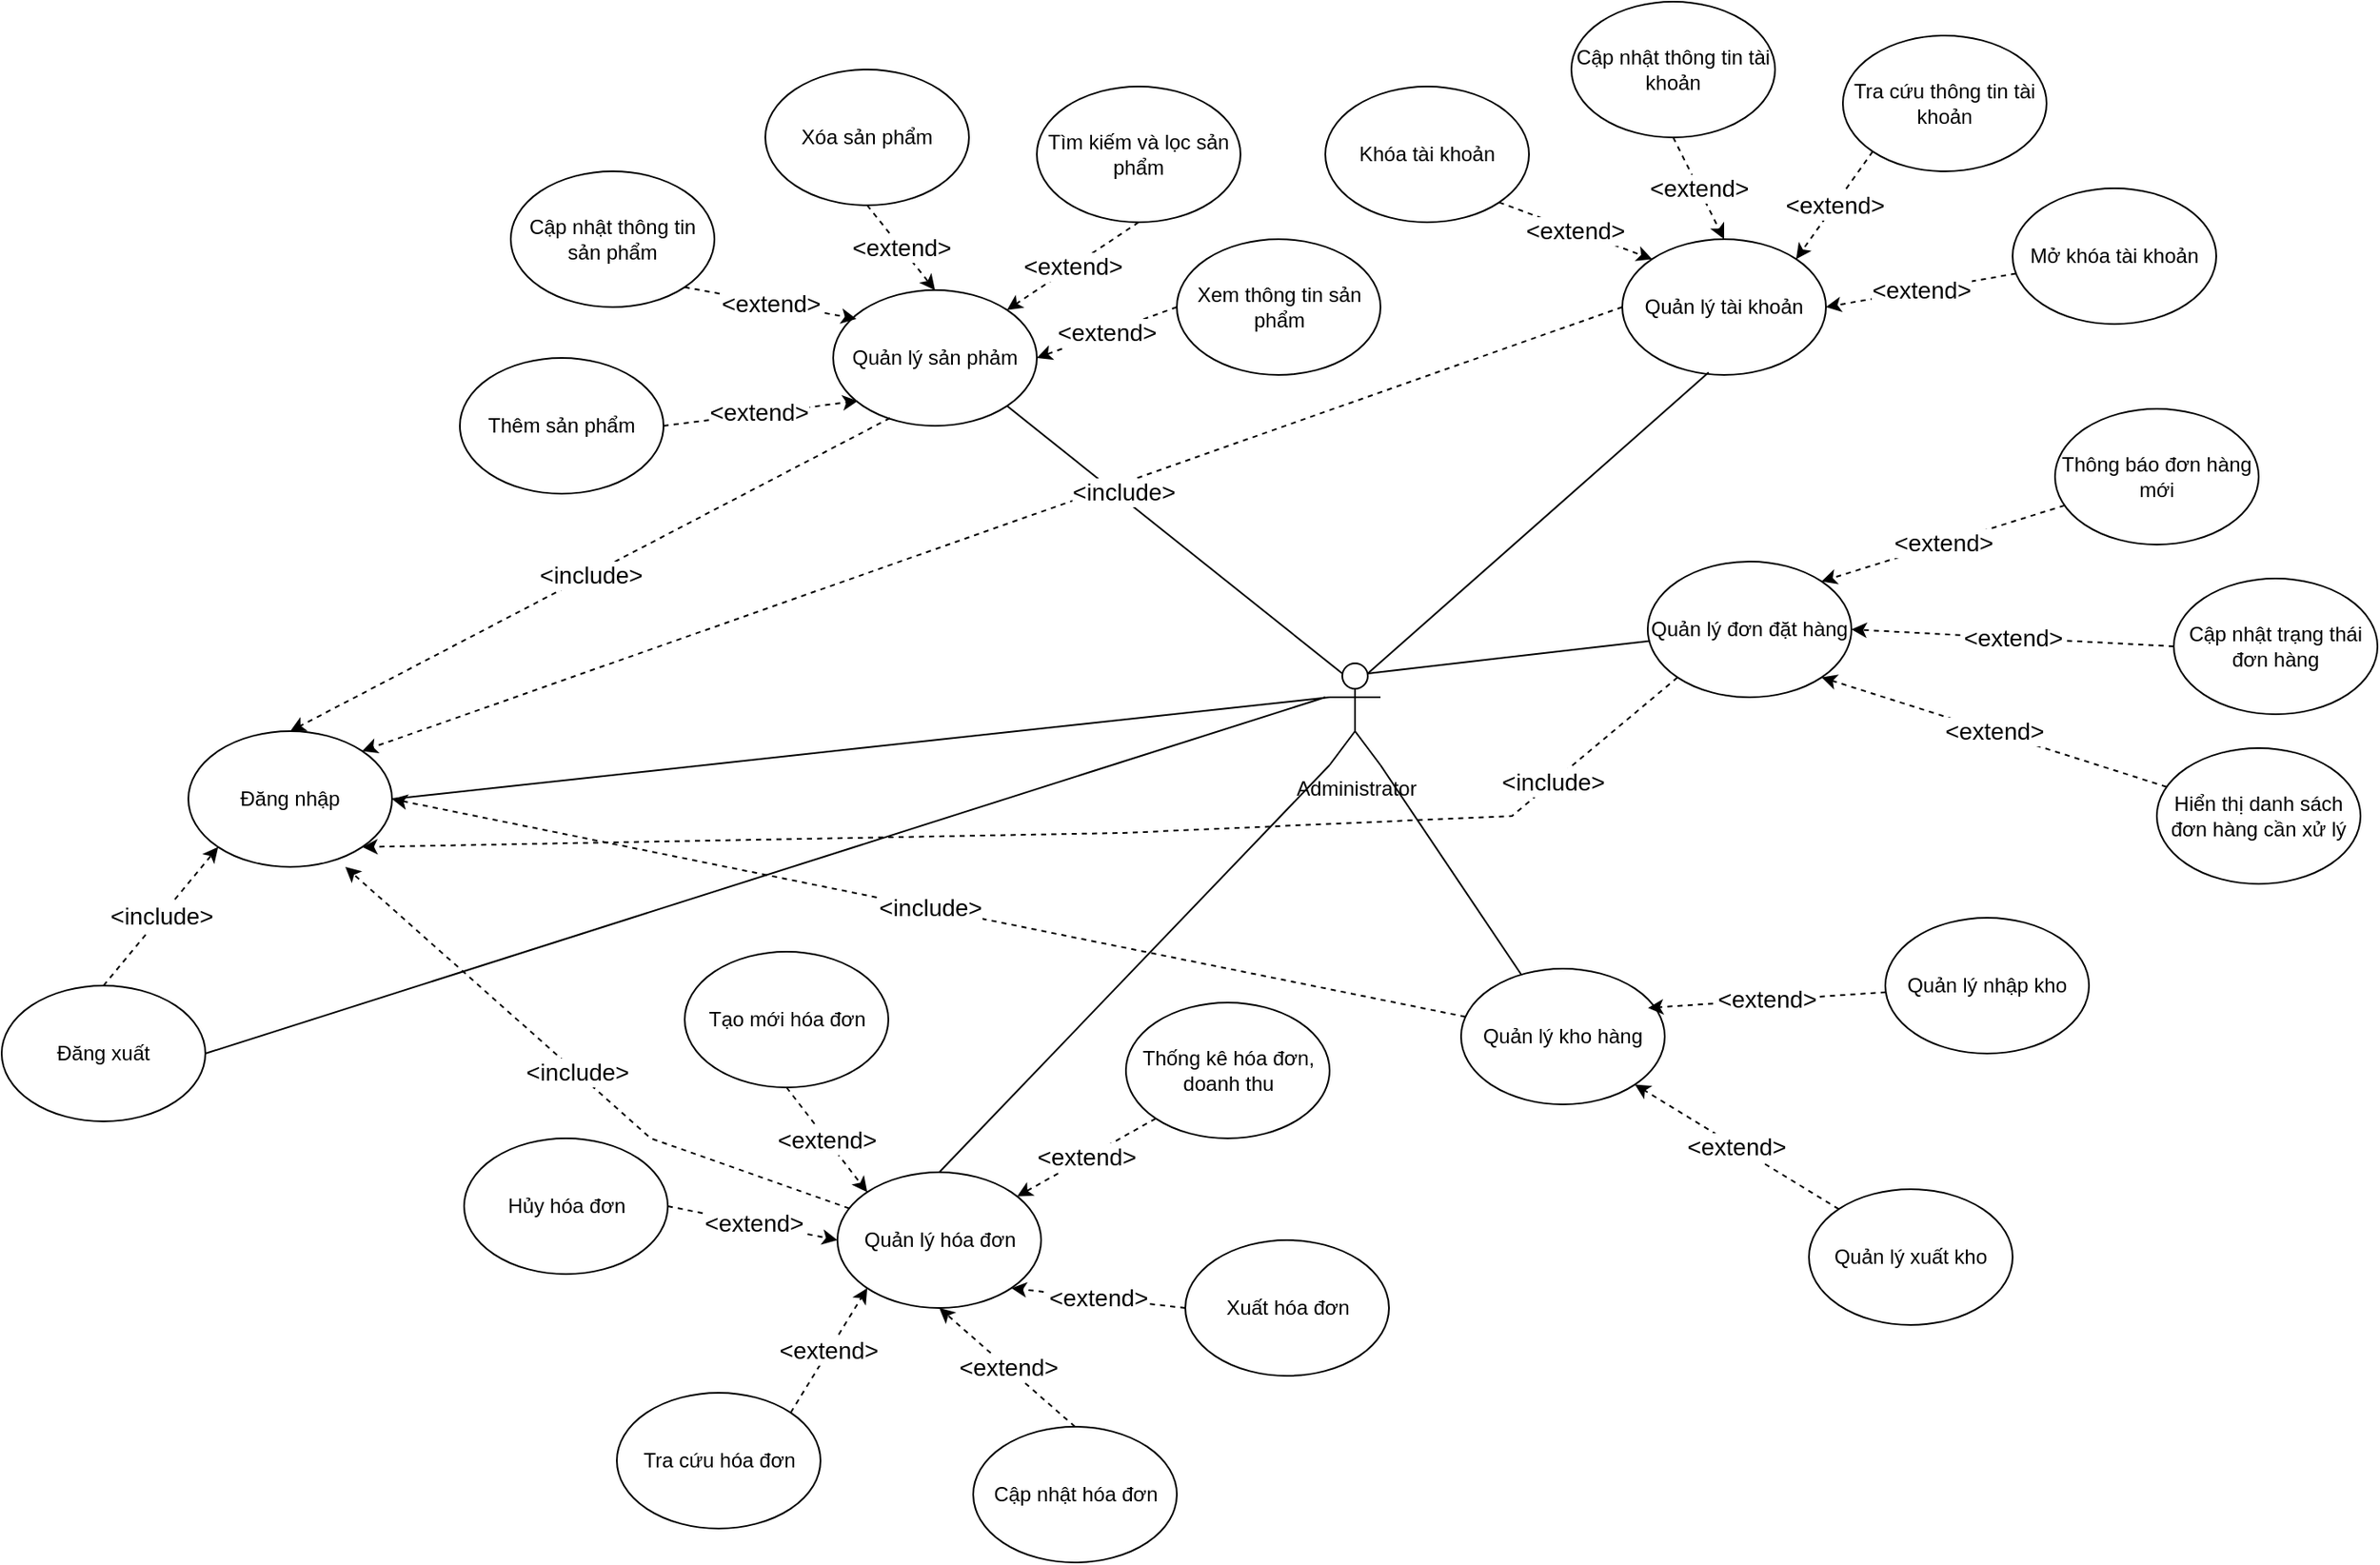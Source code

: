 <mxfile version="26.0.4">
  <diagram name="Page-1" id="j1cGELcyKZ1SN7hPPT6H">
    <mxGraphModel dx="1854" dy="598" grid="1" gridSize="10" guides="1" tooltips="1" connect="1" arrows="1" fold="1" page="1" pageScale="1" pageWidth="850" pageHeight="1100" math="0" shadow="0">
      <root>
        <mxCell id="0" />
        <mxCell id="1" parent="0" />
        <mxCell id="kPocjmI_fxd54AzkwtQ3-2" value="Administrator" style="shape=umlActor;verticalLabelPosition=bottom;verticalAlign=top;html=1;outlineConnect=0;" parent="1" vertex="1">
          <mxGeometry x="462.5" y="980" width="30" height="60" as="geometry" />
        </mxCell>
        <mxCell id="kPocjmI_fxd54AzkwtQ3-3" value="" style="endArrow=none;html=1;rounded=0;exitX=0;exitY=0.333;exitDx=0;exitDy=0;exitPerimeter=0;entryX=1;entryY=0.5;entryDx=0;entryDy=0;" parent="1" source="kPocjmI_fxd54AzkwtQ3-2" target="kPocjmI_fxd54AzkwtQ3-4" edge="1">
          <mxGeometry width="50" height="50" relative="1" as="geometry">
            <mxPoint x="160" y="940" as="sourcePoint" />
            <mxPoint x="400" y="930" as="targetPoint" />
            <Array as="points" />
          </mxGeometry>
        </mxCell>
        <mxCell id="kPocjmI_fxd54AzkwtQ3-4" value="Đăng nhập" style="ellipse;whiteSpace=wrap;html=1;" parent="1" vertex="1">
          <mxGeometry x="-210" y="1020" width="120" height="80" as="geometry" />
        </mxCell>
        <mxCell id="zXD2SMm_LBqsyfpl97Um-1" value="Quản lý sản phảm" style="ellipse;whiteSpace=wrap;html=1;" parent="1" vertex="1">
          <mxGeometry x="170" y="760" width="120" height="80" as="geometry" />
        </mxCell>
        <mxCell id="zXD2SMm_LBqsyfpl97Um-2" value="Quản lý tài khoản" style="ellipse;whiteSpace=wrap;html=1;" parent="1" vertex="1">
          <mxGeometry x="635" y="730" width="120" height="80" as="geometry" />
        </mxCell>
        <mxCell id="zXD2SMm_LBqsyfpl97Um-3" value="Quản lý hóa đơn" style="ellipse;whiteSpace=wrap;html=1;" parent="1" vertex="1">
          <mxGeometry x="172.5" y="1280" width="120" height="80" as="geometry" />
        </mxCell>
        <mxCell id="zXD2SMm_LBqsyfpl97Um-4" value="Quản lý kho hàng" style="ellipse;whiteSpace=wrap;html=1;" parent="1" vertex="1">
          <mxGeometry x="540" y="1160" width="120" height="80" as="geometry" />
        </mxCell>
        <mxCell id="zXD2SMm_LBqsyfpl97Um-5" value="Cập nhật thông tin tài khoản" style="ellipse;whiteSpace=wrap;html=1;" parent="1" vertex="1">
          <mxGeometry x="605" y="590" width="120" height="80" as="geometry" />
        </mxCell>
        <mxCell id="zXD2SMm_LBqsyfpl97Um-6" value="Tra cứu thông tin tài khoản" style="ellipse;whiteSpace=wrap;html=1;" parent="1" vertex="1">
          <mxGeometry x="765" y="610" width="120" height="80" as="geometry" />
        </mxCell>
        <mxCell id="zXD2SMm_LBqsyfpl97Um-10" value="" style="endArrow=none;html=1;rounded=0;entryX=0.424;entryY=0.982;entryDx=0;entryDy=0;entryPerimeter=0;exitX=0.75;exitY=0.1;exitDx=0;exitDy=0;exitPerimeter=0;" parent="1" source="kPocjmI_fxd54AzkwtQ3-2" target="zXD2SMm_LBqsyfpl97Um-2" edge="1">
          <mxGeometry width="50" height="50" relative="1" as="geometry">
            <mxPoint x="462.5" y="856" as="sourcePoint" />
            <mxPoint x="670" y="770" as="targetPoint" />
          </mxGeometry>
        </mxCell>
        <mxCell id="zXD2SMm_LBqsyfpl97Um-12" value="" style="endArrow=none;html=1;rounded=0;exitX=0.25;exitY=0.1;exitDx=0;exitDy=0;exitPerimeter=0;entryX=1;entryY=1;entryDx=0;entryDy=0;" parent="1" source="kPocjmI_fxd54AzkwtQ3-2" target="zXD2SMm_LBqsyfpl97Um-1" edge="1">
          <mxGeometry width="50" height="50" relative="1" as="geometry">
            <mxPoint x="209" y="890" as="sourcePoint" />
            <mxPoint x="300" y="790" as="targetPoint" />
          </mxGeometry>
        </mxCell>
        <mxCell id="zXD2SMm_LBqsyfpl97Um-14" value="" style="endArrow=none;html=1;rounded=0;entryX=1;entryY=1;entryDx=0;entryDy=0;entryPerimeter=0;" parent="1" source="zXD2SMm_LBqsyfpl97Um-4" target="kPocjmI_fxd54AzkwtQ3-2" edge="1">
          <mxGeometry width="50" height="50" relative="1" as="geometry">
            <mxPoint x="590" y="1077" as="sourcePoint" />
            <mxPoint x="731" y="950" as="targetPoint" />
          </mxGeometry>
        </mxCell>
        <mxCell id="zXD2SMm_LBqsyfpl97Um-15" value="" style="endArrow=none;html=1;rounded=0;entryX=0;entryY=1;entryDx=0;entryDy=0;entryPerimeter=0;exitX=0.5;exitY=0;exitDx=0;exitDy=0;" parent="1" source="zXD2SMm_LBqsyfpl97Um-3" target="kPocjmI_fxd54AzkwtQ3-2" edge="1">
          <mxGeometry width="50" height="50" relative="1" as="geometry">
            <mxPoint x="300" y="1060" as="sourcePoint" />
            <mxPoint x="425" y="950" as="targetPoint" />
          </mxGeometry>
        </mxCell>
        <mxCell id="zXD2SMm_LBqsyfpl97Um-16" value="Mở khóa tài khoản" style="ellipse;whiteSpace=wrap;html=1;" parent="1" vertex="1">
          <mxGeometry x="865" y="700" width="120" height="80" as="geometry" />
        </mxCell>
        <mxCell id="zXD2SMm_LBqsyfpl97Um-17" value="Khóa tài khoản" style="ellipse;whiteSpace=wrap;html=1;" parent="1" vertex="1">
          <mxGeometry x="460" y="640" width="120" height="80" as="geometry" />
        </mxCell>
        <mxCell id="zXD2SMm_LBqsyfpl97Um-24" value="Cập nhật thông tin sản phẩm" style="ellipse;whiteSpace=wrap;html=1;" parent="1" vertex="1">
          <mxGeometry x="-20" y="690" width="120" height="80" as="geometry" />
        </mxCell>
        <mxCell id="zXD2SMm_LBqsyfpl97Um-25" value="Xóa sản phẩm" style="ellipse;whiteSpace=wrap;html=1;" parent="1" vertex="1">
          <mxGeometry x="130" y="630" width="120" height="80" as="geometry" />
        </mxCell>
        <mxCell id="zXD2SMm_LBqsyfpl97Um-26" value="Tìm kiếm và lọc sản phẩm" style="ellipse;whiteSpace=wrap;html=1;" parent="1" vertex="1">
          <mxGeometry x="290" y="640" width="120" height="80" as="geometry" />
        </mxCell>
        <mxCell id="zXD2SMm_LBqsyfpl97Um-27" value="Thêm sản phẩm" style="ellipse;whiteSpace=wrap;html=1;" parent="1" vertex="1">
          <mxGeometry x="-50" y="800" width="120" height="80" as="geometry" />
        </mxCell>
        <mxCell id="zXD2SMm_LBqsyfpl97Um-33" value="&amp;lt;extend&amp;gt;" style="html=1;labelBackgroundColor=#ffffff;startArrow=none;startFill=0;startSize=6;endArrow=classic;endFill=1;endSize=6;jettySize=auto;orthogonalLoop=1;strokeWidth=1;dashed=1;fontSize=14;rounded=0;exitX=1;exitY=0.5;exitDx=0;exitDy=0;" parent="1" source="zXD2SMm_LBqsyfpl97Um-27" edge="1">
          <mxGeometry x="-0.019" y="1" width="60" height="60" relative="1" as="geometry">
            <mxPoint x="121" y="860" as="sourcePoint" />
            <mxPoint x="184.563" y="825.33" as="targetPoint" />
            <mxPoint as="offset" />
          </mxGeometry>
        </mxCell>
        <mxCell id="zXD2SMm_LBqsyfpl97Um-34" value="&amp;lt;extend&amp;gt;" style="html=1;labelBackgroundColor=#ffffff;startArrow=none;startFill=0;startSize=6;endArrow=classic;endFill=1;endSize=6;jettySize=auto;orthogonalLoop=1;strokeWidth=1;dashed=1;fontSize=14;rounded=0;entryX=0.114;entryY=0.212;entryDx=0;entryDy=0;entryPerimeter=0;exitX=1;exitY=1;exitDx=0;exitDy=0;" parent="1" source="zXD2SMm_LBqsyfpl97Um-24" target="zXD2SMm_LBqsyfpl97Um-1" edge="1">
          <mxGeometry width="60" height="60" relative="1" as="geometry">
            <mxPoint x="100" y="790" as="sourcePoint" />
            <mxPoint x="160" y="730" as="targetPoint" />
          </mxGeometry>
        </mxCell>
        <mxCell id="zXD2SMm_LBqsyfpl97Um-35" value="&amp;lt;extend&amp;gt;" style="html=1;labelBackgroundColor=#ffffff;startArrow=none;startFill=0;startSize=6;endArrow=classic;endFill=1;endSize=6;jettySize=auto;orthogonalLoop=1;strokeWidth=1;dashed=1;fontSize=14;rounded=0;entryX=0.5;entryY=0;entryDx=0;entryDy=0;exitX=0.5;exitY=1;exitDx=0;exitDy=0;" parent="1" source="zXD2SMm_LBqsyfpl97Um-25" target="zXD2SMm_LBqsyfpl97Um-1" edge="1">
          <mxGeometry width="60" height="60" relative="1" as="geometry">
            <mxPoint x="200" y="760" as="sourcePoint" />
            <mxPoint x="260" y="700" as="targetPoint" />
          </mxGeometry>
        </mxCell>
        <mxCell id="zXD2SMm_LBqsyfpl97Um-36" value="&amp;lt;extend&amp;gt;" style="html=1;labelBackgroundColor=#ffffff;startArrow=none;startFill=0;startSize=6;endArrow=classic;endFill=1;endSize=6;jettySize=auto;orthogonalLoop=1;strokeWidth=1;dashed=1;fontSize=14;rounded=0;exitX=0.5;exitY=1;exitDx=0;exitDy=0;entryX=1;entryY=0;entryDx=0;entryDy=0;" parent="1" source="zXD2SMm_LBqsyfpl97Um-26" target="zXD2SMm_LBqsyfpl97Um-1" edge="1">
          <mxGeometry width="60" height="60" relative="1" as="geometry">
            <mxPoint x="340" y="800" as="sourcePoint" />
            <mxPoint x="400" y="740" as="targetPoint" />
          </mxGeometry>
        </mxCell>
        <mxCell id="zXD2SMm_LBqsyfpl97Um-37" value="&amp;lt;extend&amp;gt;" style="html=1;labelBackgroundColor=#ffffff;startArrow=none;startFill=0;startSize=6;endArrow=classic;endFill=1;endSize=6;jettySize=auto;orthogonalLoop=1;strokeWidth=1;dashed=1;fontSize=14;rounded=0;entryX=0;entryY=0;entryDx=0;entryDy=0;exitX=1;exitY=1;exitDx=0;exitDy=0;" parent="1" source="zXD2SMm_LBqsyfpl97Um-17" target="zXD2SMm_LBqsyfpl97Um-2" edge="1">
          <mxGeometry width="60" height="60" relative="1" as="geometry">
            <mxPoint x="555" y="780" as="sourcePoint" />
            <mxPoint x="615" y="720" as="targetPoint" />
          </mxGeometry>
        </mxCell>
        <mxCell id="zXD2SMm_LBqsyfpl97Um-38" value="&amp;lt;extend&amp;gt;" style="html=1;labelBackgroundColor=#ffffff;startArrow=none;startFill=0;startSize=6;endArrow=classic;endFill=1;endSize=6;jettySize=auto;orthogonalLoop=1;strokeWidth=1;dashed=1;fontSize=14;rounded=0;exitX=0.5;exitY=1;exitDx=0;exitDy=0;entryX=0.5;entryY=0;entryDx=0;entryDy=0;" parent="1" source="zXD2SMm_LBqsyfpl97Um-5" target="zXD2SMm_LBqsyfpl97Um-2" edge="1">
          <mxGeometry width="60" height="60" relative="1" as="geometry">
            <mxPoint x="675" y="720" as="sourcePoint" />
            <mxPoint x="735" y="660" as="targetPoint" />
          </mxGeometry>
        </mxCell>
        <mxCell id="zXD2SMm_LBqsyfpl97Um-39" value="&amp;lt;extend&amp;gt;" style="html=1;labelBackgroundColor=#ffffff;startArrow=none;startFill=0;startSize=6;endArrow=classic;endFill=1;endSize=6;jettySize=auto;orthogonalLoop=1;strokeWidth=1;dashed=1;fontSize=14;rounded=0;entryX=1;entryY=0;entryDx=0;entryDy=0;exitX=0;exitY=1;exitDx=0;exitDy=0;" parent="1" source="zXD2SMm_LBqsyfpl97Um-6" target="zXD2SMm_LBqsyfpl97Um-2" edge="1">
          <mxGeometry width="60" height="60" relative="1" as="geometry">
            <mxPoint x="745" y="700" as="sourcePoint" />
            <mxPoint x="795" y="690" as="targetPoint" />
          </mxGeometry>
        </mxCell>
        <mxCell id="zXD2SMm_LBqsyfpl97Um-40" value="&amp;lt;extend&amp;gt;" style="html=1;labelBackgroundColor=#ffffff;startArrow=none;startFill=0;startSize=6;endArrow=classic;endFill=1;endSize=6;jettySize=auto;orthogonalLoop=1;strokeWidth=1;dashed=1;fontSize=14;rounded=0;entryX=1;entryY=0.5;entryDx=0;entryDy=0;" parent="1" source="zXD2SMm_LBqsyfpl97Um-16" target="zXD2SMm_LBqsyfpl97Um-2" edge="1">
          <mxGeometry width="60" height="60" relative="1" as="geometry">
            <mxPoint x="745" y="850" as="sourcePoint" />
            <mxPoint x="805" y="790" as="targetPoint" />
          </mxGeometry>
        </mxCell>
        <mxCell id="zXD2SMm_LBqsyfpl97Um-41" value="Xem thông tin sản phẩm" style="ellipse;whiteSpace=wrap;html=1;" parent="1" vertex="1">
          <mxGeometry x="372.5" y="730" width="120" height="80" as="geometry" />
        </mxCell>
        <mxCell id="zXD2SMm_LBqsyfpl97Um-42" value="&amp;lt;extend&amp;gt;" style="html=1;labelBackgroundColor=#ffffff;startArrow=none;startFill=0;startSize=6;endArrow=classic;endFill=1;endSize=6;jettySize=auto;orthogonalLoop=1;strokeWidth=1;dashed=1;fontSize=14;rounded=0;entryX=1;entryY=0.5;entryDx=0;entryDy=0;exitX=0;exitY=0.5;exitDx=0;exitDy=0;" parent="1" source="zXD2SMm_LBqsyfpl97Um-41" target="zXD2SMm_LBqsyfpl97Um-1" edge="1">
          <mxGeometry width="60" height="60" relative="1" as="geometry">
            <mxPoint x="160" y="890" as="sourcePoint" />
            <mxPoint x="220" y="830" as="targetPoint" />
          </mxGeometry>
        </mxCell>
        <mxCell id="zXD2SMm_LBqsyfpl97Um-43" value="Tạo mới hóa đơn" style="ellipse;whiteSpace=wrap;html=1;" parent="1" vertex="1">
          <mxGeometry x="82.5" y="1150" width="120" height="80" as="geometry" />
        </mxCell>
        <mxCell id="zXD2SMm_LBqsyfpl97Um-44" value="Xuất hóa đơn" style="ellipse;whiteSpace=wrap;html=1;" parent="1" vertex="1">
          <mxGeometry x="377.5" y="1320" width="120" height="80" as="geometry" />
        </mxCell>
        <mxCell id="zXD2SMm_LBqsyfpl97Um-45" value="Tra cứu hóa đơn" style="ellipse;whiteSpace=wrap;html=1;" parent="1" vertex="1">
          <mxGeometry x="42.5" y="1410" width="120" height="80" as="geometry" />
        </mxCell>
        <mxCell id="zXD2SMm_LBqsyfpl97Um-46" value="Cập nhật hóa đơn" style="ellipse;whiteSpace=wrap;html=1;" parent="1" vertex="1">
          <mxGeometry x="252.5" y="1430" width="120" height="80" as="geometry" />
        </mxCell>
        <mxCell id="zXD2SMm_LBqsyfpl97Um-47" value="Thống kê hóa đơn, doanh thu" style="ellipse;whiteSpace=wrap;html=1;" parent="1" vertex="1">
          <mxGeometry x="342.5" y="1180" width="120" height="80" as="geometry" />
        </mxCell>
        <mxCell id="zXD2SMm_LBqsyfpl97Um-48" value="Hủy hóa đơn" style="ellipse;whiteSpace=wrap;html=1;" parent="1" vertex="1">
          <mxGeometry x="-47.5" y="1260" width="120" height="80" as="geometry" />
        </mxCell>
        <mxCell id="zXD2SMm_LBqsyfpl97Um-55" value="&amp;lt;extend&amp;gt;" style="html=1;labelBackgroundColor=#ffffff;startArrow=none;startFill=0;startSize=6;endArrow=classic;endFill=1;endSize=6;jettySize=auto;orthogonalLoop=1;strokeWidth=1;dashed=1;fontSize=14;rounded=0;exitX=0.5;exitY=1;exitDx=0;exitDy=0;entryX=0;entryY=0;entryDx=0;entryDy=0;" parent="1" source="zXD2SMm_LBqsyfpl97Um-43" target="zXD2SMm_LBqsyfpl97Um-3" edge="1">
          <mxGeometry width="60" height="60" relative="1" as="geometry">
            <mxPoint x="142.5" y="1370" as="sourcePoint" />
            <mxPoint x="202.5" y="1310" as="targetPoint" />
          </mxGeometry>
        </mxCell>
        <mxCell id="zXD2SMm_LBqsyfpl97Um-56" value="&amp;lt;extend&amp;gt;" style="html=1;labelBackgroundColor=#ffffff;startArrow=none;startFill=0;startSize=6;endArrow=classic;endFill=1;endSize=6;jettySize=auto;orthogonalLoop=1;strokeWidth=1;dashed=1;fontSize=14;rounded=0;exitX=1;exitY=0.5;exitDx=0;exitDy=0;entryX=0;entryY=0.5;entryDx=0;entryDy=0;" parent="1" source="zXD2SMm_LBqsyfpl97Um-48" target="zXD2SMm_LBqsyfpl97Um-3" edge="1">
          <mxGeometry width="60" height="60" relative="1" as="geometry">
            <mxPoint x="112.5" y="1440" as="sourcePoint" />
            <mxPoint x="172.5" y="1380" as="targetPoint" />
          </mxGeometry>
        </mxCell>
        <mxCell id="zXD2SMm_LBqsyfpl97Um-57" value="&amp;lt;extend&amp;gt;" style="html=1;labelBackgroundColor=#ffffff;startArrow=none;startFill=0;startSize=6;endArrow=classic;endFill=1;endSize=6;jettySize=auto;orthogonalLoop=1;strokeWidth=1;dashed=1;fontSize=14;rounded=0;entryX=0;entryY=1;entryDx=0;entryDy=0;exitX=1;exitY=0;exitDx=0;exitDy=0;" parent="1" source="zXD2SMm_LBqsyfpl97Um-45" target="zXD2SMm_LBqsyfpl97Um-3" edge="1">
          <mxGeometry width="60" height="60" relative="1" as="geometry">
            <mxPoint x="102.5" y="1540" as="sourcePoint" />
            <mxPoint x="162.5" y="1480" as="targetPoint" />
          </mxGeometry>
        </mxCell>
        <mxCell id="zXD2SMm_LBqsyfpl97Um-58" value="&amp;lt;extend&amp;gt;" style="html=1;labelBackgroundColor=#ffffff;startArrow=none;startFill=0;startSize=6;endArrow=classic;endFill=1;endSize=6;jettySize=auto;orthogonalLoop=1;strokeWidth=1;dashed=1;fontSize=14;rounded=0;entryX=0.5;entryY=1;entryDx=0;entryDy=0;exitX=0.5;exitY=0;exitDx=0;exitDy=0;" parent="1" source="zXD2SMm_LBqsyfpl97Um-46" target="zXD2SMm_LBqsyfpl97Um-3" edge="1">
          <mxGeometry width="60" height="60" relative="1" as="geometry">
            <mxPoint x="212.5" y="1510" as="sourcePoint" />
            <mxPoint x="272.5" y="1450" as="targetPoint" />
          </mxGeometry>
        </mxCell>
        <mxCell id="zXD2SMm_LBqsyfpl97Um-59" value="&amp;lt;extend&amp;gt;" style="html=1;labelBackgroundColor=#ffffff;startArrow=none;startFill=0;startSize=6;endArrow=classic;endFill=1;endSize=6;jettySize=auto;orthogonalLoop=1;strokeWidth=1;dashed=1;fontSize=14;rounded=0;entryX=1;entryY=1;entryDx=0;entryDy=0;exitX=0;exitY=0.5;exitDx=0;exitDy=0;" parent="1" source="zXD2SMm_LBqsyfpl97Um-44" target="zXD2SMm_LBqsyfpl97Um-3" edge="1">
          <mxGeometry width="60" height="60" relative="1" as="geometry">
            <mxPoint x="307.5" y="1500" as="sourcePoint" />
            <mxPoint x="367.5" y="1440" as="targetPoint" />
          </mxGeometry>
        </mxCell>
        <mxCell id="zXD2SMm_LBqsyfpl97Um-60" value="&amp;lt;extend&amp;gt;" style="html=1;labelBackgroundColor=#ffffff;startArrow=none;startFill=0;startSize=6;endArrow=classic;endFill=1;endSize=6;jettySize=auto;orthogonalLoop=1;strokeWidth=1;dashed=1;fontSize=14;rounded=0;exitX=0;exitY=1;exitDx=0;exitDy=0;" parent="1" source="zXD2SMm_LBqsyfpl97Um-47" target="zXD2SMm_LBqsyfpl97Um-3" edge="1">
          <mxGeometry width="60" height="60" relative="1" as="geometry">
            <mxPoint x="252.5" y="1450" as="sourcePoint" />
            <mxPoint x="302.5" y="1330" as="targetPoint" />
          </mxGeometry>
        </mxCell>
        <mxCell id="zXD2SMm_LBqsyfpl97Um-63" value="Quản lý xuất kho" style="ellipse;whiteSpace=wrap;html=1;" parent="1" vertex="1">
          <mxGeometry x="745" y="1290" width="120" height="80" as="geometry" />
        </mxCell>
        <mxCell id="zXD2SMm_LBqsyfpl97Um-64" value="Quản lý nhập kho" style="ellipse;whiteSpace=wrap;html=1;" parent="1" vertex="1">
          <mxGeometry x="790" y="1130" width="120" height="80" as="geometry" />
        </mxCell>
        <mxCell id="zXD2SMm_LBqsyfpl97Um-69" value="&amp;lt;extend&amp;gt;" style="html=1;labelBackgroundColor=#ffffff;startArrow=none;startFill=0;startSize=6;endArrow=classic;endFill=1;endSize=6;jettySize=auto;orthogonalLoop=1;strokeWidth=1;dashed=1;fontSize=14;rounded=0;exitX=0;exitY=0;exitDx=0;exitDy=0;entryX=1;entryY=1;entryDx=0;entryDy=0;" parent="1" source="zXD2SMm_LBqsyfpl97Um-63" target="zXD2SMm_LBqsyfpl97Um-4" edge="1">
          <mxGeometry width="60" height="60" relative="1" as="geometry">
            <mxPoint x="740" y="1204" as="sourcePoint" />
            <mxPoint x="810" y="1254" as="targetPoint" />
          </mxGeometry>
        </mxCell>
        <mxCell id="zXD2SMm_LBqsyfpl97Um-70" value="&amp;lt;extend&amp;gt;" style="html=1;labelBackgroundColor=#ffffff;startArrow=none;startFill=0;startSize=6;endArrow=classic;endFill=1;endSize=6;jettySize=auto;orthogonalLoop=1;strokeWidth=1;dashed=1;fontSize=14;rounded=0;entryX=0.918;entryY=0.289;entryDx=0;entryDy=0;entryPerimeter=0;" parent="1" source="zXD2SMm_LBqsyfpl97Um-64" target="zXD2SMm_LBqsyfpl97Um-4" edge="1">
          <mxGeometry width="60" height="60" relative="1" as="geometry">
            <mxPoint x="750" y="1124" as="sourcePoint" />
            <mxPoint x="810" y="1064" as="targetPoint" />
          </mxGeometry>
        </mxCell>
        <mxCell id="HAnDy_ZdzhN_IxBXXIQJ-1" value="Quản lý đơn đặt hàng" style="ellipse;whiteSpace=wrap;html=1;" parent="1" vertex="1">
          <mxGeometry x="650" y="920" width="120" height="80" as="geometry" />
        </mxCell>
        <mxCell id="HAnDy_ZdzhN_IxBXXIQJ-2" value="" style="endArrow=none;html=1;rounded=0;exitX=0.75;exitY=0.1;exitDx=0;exitDy=0;exitPerimeter=0;" parent="1" source="kPocjmI_fxd54AzkwtQ3-2" target="HAnDy_ZdzhN_IxBXXIQJ-1" edge="1">
          <mxGeometry width="50" height="50" relative="1" as="geometry">
            <mxPoint x="650" y="980" as="sourcePoint" />
            <mxPoint x="700" y="930" as="targetPoint" />
          </mxGeometry>
        </mxCell>
        <mxCell id="HAnDy_ZdzhN_IxBXXIQJ-3" value="Thông báo đơn hàng mới" style="ellipse;whiteSpace=wrap;html=1;" parent="1" vertex="1">
          <mxGeometry x="890" y="830" width="120" height="80" as="geometry" />
        </mxCell>
        <mxCell id="HAnDy_ZdzhN_IxBXXIQJ-5" value="Cập nhật trạng thái đơn hàng" style="ellipse;whiteSpace=wrap;html=1;" parent="1" vertex="1">
          <mxGeometry x="960" y="930" width="120" height="80" as="geometry" />
        </mxCell>
        <mxCell id="HAnDy_ZdzhN_IxBXXIQJ-6" value="Hiển thị danh sách đơn hàng cần xử lý" style="ellipse;whiteSpace=wrap;html=1;" parent="1" vertex="1">
          <mxGeometry x="950" y="1030" width="120" height="80" as="geometry" />
        </mxCell>
        <mxCell id="HAnDy_ZdzhN_IxBXXIQJ-13" value="&amp;lt;extend&amp;gt;" style="html=1;labelBackgroundColor=#ffffff;startArrow=none;startFill=0;startSize=6;endArrow=classic;endFill=1;endSize=6;jettySize=auto;orthogonalLoop=1;strokeWidth=1;dashed=1;fontSize=14;rounded=0;entryX=1;entryY=1;entryDx=0;entryDy=0;" parent="1" source="HAnDy_ZdzhN_IxBXXIQJ-6" target="HAnDy_ZdzhN_IxBXXIQJ-1" edge="1">
          <mxGeometry x="0.005" width="60" height="60" relative="1" as="geometry">
            <mxPoint x="900" y="1080" as="sourcePoint" />
            <mxPoint x="700" y="990" as="targetPoint" />
            <mxPoint as="offset" />
          </mxGeometry>
        </mxCell>
        <mxCell id="HAnDy_ZdzhN_IxBXXIQJ-14" value="&amp;lt;extend&amp;gt;" style="html=1;labelBackgroundColor=#ffffff;startArrow=none;startFill=0;startSize=6;endArrow=classic;endFill=1;endSize=6;jettySize=auto;orthogonalLoop=1;strokeWidth=1;dashed=1;fontSize=14;rounded=0;entryX=1;entryY=0.5;entryDx=0;entryDy=0;exitX=0;exitY=0.5;exitDx=0;exitDy=0;" parent="1" source="HAnDy_ZdzhN_IxBXXIQJ-5" target="HAnDy_ZdzhN_IxBXXIQJ-1" edge="1">
          <mxGeometry width="60" height="60" relative="1" as="geometry">
            <mxPoint x="960.441" y="1005.161" as="sourcePoint" />
            <mxPoint x="870" y="900" as="targetPoint" />
          </mxGeometry>
        </mxCell>
        <mxCell id="HAnDy_ZdzhN_IxBXXIQJ-16" value="&amp;lt;extend&amp;gt;" style="html=1;labelBackgroundColor=#ffffff;startArrow=none;startFill=0;startSize=6;endArrow=classic;endFill=1;endSize=6;jettySize=auto;orthogonalLoop=1;strokeWidth=1;dashed=1;fontSize=14;rounded=0;entryX=1;entryY=0;entryDx=0;entryDy=0;" parent="1" source="HAnDy_ZdzhN_IxBXXIQJ-3" target="HAnDy_ZdzhN_IxBXXIQJ-1" edge="1">
          <mxGeometry width="60" height="60" relative="1" as="geometry">
            <mxPoint x="980" y="940" as="sourcePoint" />
            <mxPoint x="1040" y="880" as="targetPoint" />
          </mxGeometry>
        </mxCell>
        <mxCell id="HAnDy_ZdzhN_IxBXXIQJ-18" value="Đăng xuất" style="ellipse;whiteSpace=wrap;html=1;" parent="1" vertex="1">
          <mxGeometry x="-320" y="1170" width="120" height="80" as="geometry" />
        </mxCell>
        <mxCell id="HAnDy_ZdzhN_IxBXXIQJ-19" value="" style="endArrow=none;html=1;rounded=0;exitX=1;exitY=0.5;exitDx=0;exitDy=0;" parent="1" source="HAnDy_ZdzhN_IxBXXIQJ-18" edge="1">
          <mxGeometry width="50" height="50" relative="1" as="geometry">
            <mxPoint x="-10" y="1180" as="sourcePoint" />
            <mxPoint x="460" y="1000" as="targetPoint" />
          </mxGeometry>
        </mxCell>
        <mxCell id="RzeuXs57eXydCvDoj_Bh-1" value="&amp;lt;include&amp;gt;" style="html=1;labelBackgroundColor=#ffffff;startArrow=none;startFill=0;startSize=6;endArrow=classic;endFill=1;endSize=6;jettySize=auto;orthogonalLoop=1;strokeWidth=1;dashed=1;fontSize=14;rounded=0;exitX=0;exitY=0.5;exitDx=0;exitDy=0;entryX=1;entryY=0;entryDx=0;entryDy=0;" parent="1" source="zXD2SMm_LBqsyfpl97Um-2" target="kPocjmI_fxd54AzkwtQ3-4" edge="1">
          <mxGeometry x="-0.205" y="5" width="60" height="60" relative="1" as="geometry">
            <mxPoint x="457.5" y="930" as="sourcePoint" />
            <mxPoint x="517.5" y="870" as="targetPoint" />
            <mxPoint as="offset" />
          </mxGeometry>
        </mxCell>
        <mxCell id="RzeuXs57eXydCvDoj_Bh-2" value="&amp;lt;include&amp;gt;" style="html=1;labelBackgroundColor=#ffffff;startArrow=none;startFill=0;startSize=6;endArrow=classic;endFill=1;endSize=6;jettySize=auto;orthogonalLoop=1;strokeWidth=1;dashed=1;fontSize=14;rounded=0;entryX=0.5;entryY=0;entryDx=0;entryDy=0;exitX=0.279;exitY=0.943;exitDx=0;exitDy=0;exitPerimeter=0;" parent="1" source="zXD2SMm_LBqsyfpl97Um-1" target="kPocjmI_fxd54AzkwtQ3-4" edge="1">
          <mxGeometry width="60" height="60" relative="1" as="geometry">
            <mxPoint x="630" y="960" as="sourcePoint" />
            <mxPoint x="430" y="890" as="targetPoint" />
          </mxGeometry>
        </mxCell>
        <mxCell id="RzeuXs57eXydCvDoj_Bh-4" value="&amp;lt;include&amp;gt;" style="html=1;labelBackgroundColor=#ffffff;startArrow=none;startFill=0;startSize=6;endArrow=classic;endFill=1;endSize=6;jettySize=auto;orthogonalLoop=1;strokeWidth=1;dashed=1;fontSize=14;rounded=0;entryX=1;entryY=0.5;entryDx=0;entryDy=0;" parent="1" source="zXD2SMm_LBqsyfpl97Um-4" target="kPocjmI_fxd54AzkwtQ3-4" edge="1">
          <mxGeometry width="60" height="60" relative="1" as="geometry">
            <mxPoint x="460" y="1250" as="sourcePoint" />
            <mxPoint x="550" y="1280" as="targetPoint" />
          </mxGeometry>
        </mxCell>
        <mxCell id="RzeuXs57eXydCvDoj_Bh-5" value="&amp;lt;include&amp;gt;" style="html=1;labelBackgroundColor=#ffffff;startArrow=none;startFill=0;startSize=6;endArrow=classic;endFill=1;endSize=6;jettySize=auto;orthogonalLoop=1;strokeWidth=1;dashed=1;fontSize=14;rounded=0;entryX=1;entryY=1;entryDx=0;entryDy=0;exitX=0;exitY=1;exitDx=0;exitDy=0;" parent="1" source="HAnDy_ZdzhN_IxBXXIQJ-1" target="kPocjmI_fxd54AzkwtQ3-4" edge="1">
          <mxGeometry x="-0.762" width="60" height="60" relative="1" as="geometry">
            <mxPoint x="820" y="1120" as="sourcePoint" />
            <mxPoint x="795" y="1050" as="targetPoint" />
            <Array as="points">
              <mxPoint x="570" y="1070" />
              <mxPoint x="340" y="1080" />
            </Array>
            <mxPoint as="offset" />
          </mxGeometry>
        </mxCell>
        <mxCell id="RzeuXs57eXydCvDoj_Bh-6" value="&amp;lt;include&amp;gt;" style="html=1;labelBackgroundColor=#ffffff;startArrow=none;startFill=0;startSize=6;endArrow=classic;endFill=1;endSize=6;jettySize=auto;orthogonalLoop=1;strokeWidth=1;dashed=1;fontSize=14;rounded=0;entryX=0.5;entryY=1;entryDx=0;entryDy=0;" parent="1" source="zXD2SMm_LBqsyfpl97Um-3" edge="1">
          <mxGeometry width="60" height="60" relative="1" as="geometry">
            <mxPoint x="112.5" y="1280" as="sourcePoint" />
            <mxPoint x="-117.5" y="1100" as="targetPoint" />
            <Array as="points">
              <mxPoint x="62.5" y="1260" />
            </Array>
          </mxGeometry>
        </mxCell>
        <mxCell id="RzeuXs57eXydCvDoj_Bh-11" value="&amp;lt;include&amp;gt;" style="html=1;labelBackgroundColor=#ffffff;startArrow=none;startFill=0;startSize=6;endArrow=classic;endFill=1;endSize=6;jettySize=auto;orthogonalLoop=1;strokeWidth=1;dashed=1;fontSize=14;rounded=0;entryX=0;entryY=1;entryDx=0;entryDy=0;exitX=0.5;exitY=0;exitDx=0;exitDy=0;" parent="1" source="HAnDy_ZdzhN_IxBXXIQJ-18" target="kPocjmI_fxd54AzkwtQ3-4" edge="1">
          <mxGeometry width="60" height="60" relative="1" as="geometry">
            <mxPoint x="-270" y="1150" as="sourcePoint" />
            <mxPoint x="-210" y="1090" as="targetPoint" />
          </mxGeometry>
        </mxCell>
      </root>
    </mxGraphModel>
  </diagram>
</mxfile>
